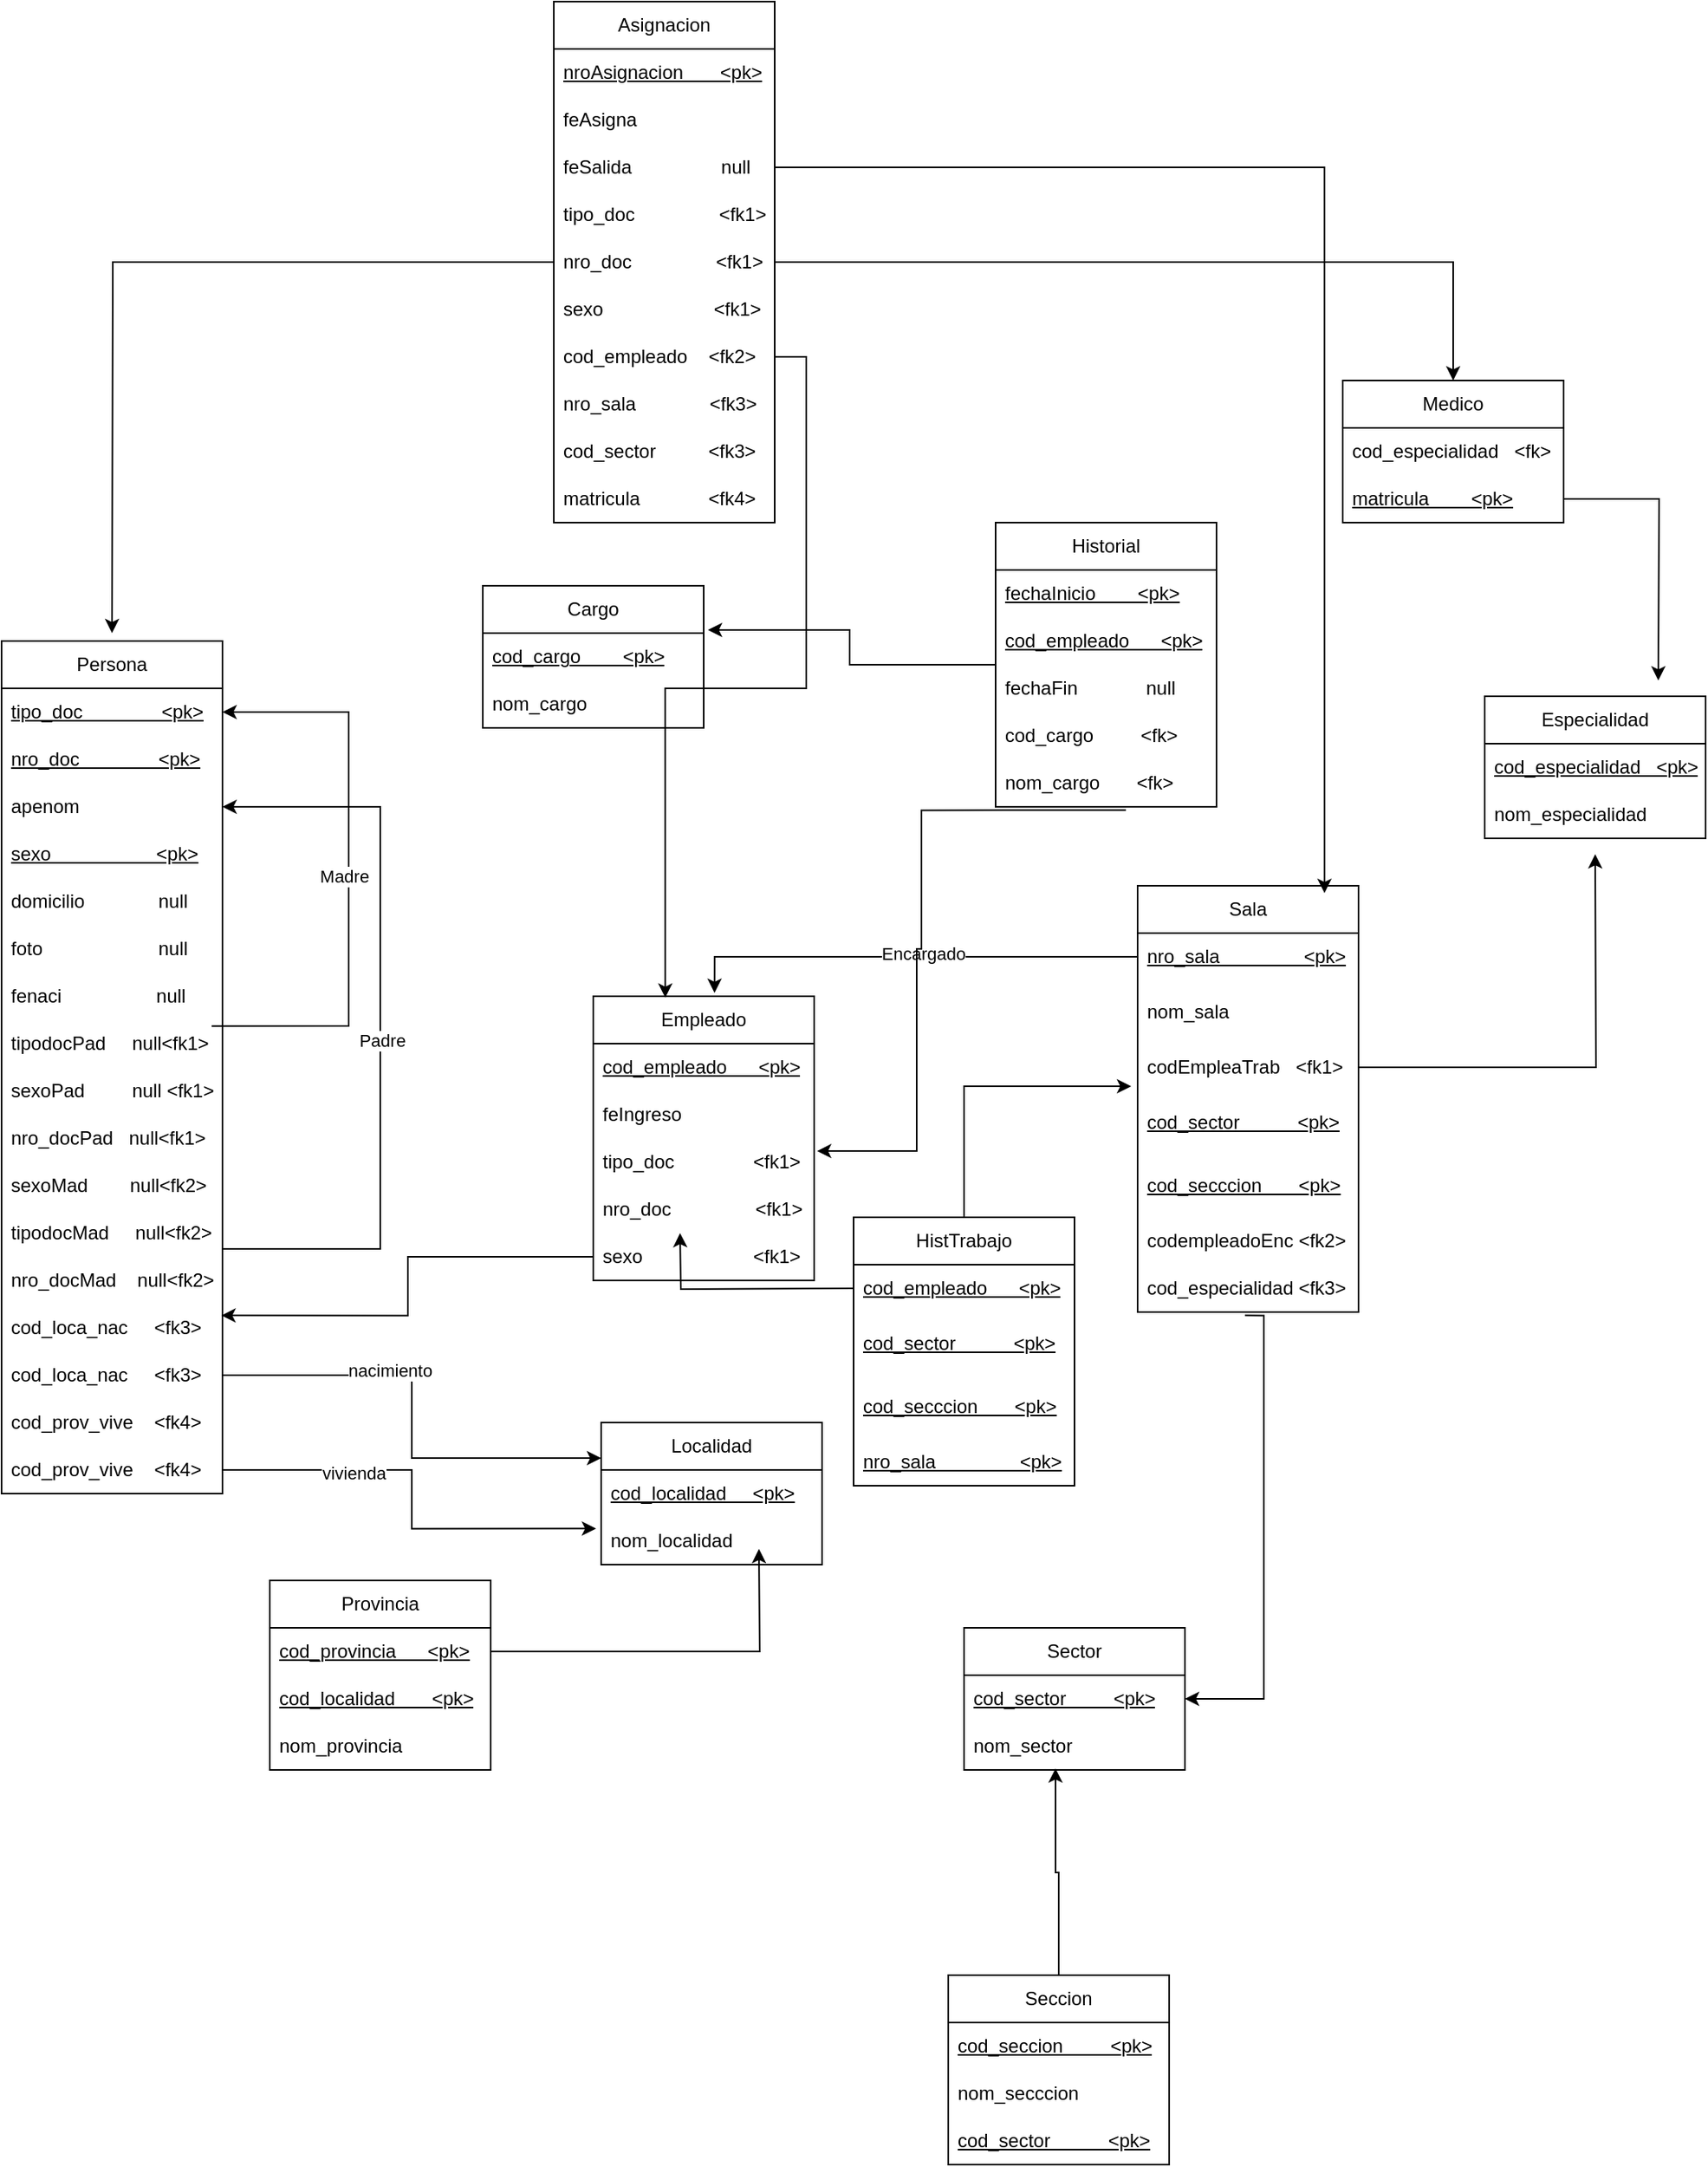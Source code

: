 <mxfile version="24.7.10">
  <diagram name="Page-1" id="NeXzABgdzLWMcUxf6TJ4">
    <mxGraphModel dx="495" dy="1649" grid="1" gridSize="10" guides="1" tooltips="1" connect="1" arrows="1" fold="1" page="1" pageScale="1" pageWidth="850" pageHeight="1100" math="0" shadow="0">
      <root>
        <mxCell id="0" />
        <mxCell id="1" parent="0" />
        <mxCell id="iPiUJ7y-ZK_TmdtgWhww-2" value="Persona" style="swimlane;fontStyle=0;childLayout=stackLayout;horizontal=1;startSize=30;horizontalStack=0;resizeParent=1;resizeParentMax=0;resizeLast=0;collapsible=1;marginBottom=0;whiteSpace=wrap;html=1;" vertex="1" parent="1">
          <mxGeometry x="50" y="85" width="140" height="540" as="geometry" />
        </mxCell>
        <mxCell id="iPiUJ7y-ZK_TmdtgWhww-3" value="&lt;u&gt;tipo_doc&amp;nbsp;&amp;nbsp;&amp;nbsp;&amp;nbsp;&amp;nbsp;&amp;nbsp; &amp;nbsp; &amp;nbsp; &amp;nbsp; &amp;nbsp; &amp;lt;pk&amp;gt;&lt;/u&gt;" style="text;strokeColor=none;fillColor=none;align=left;verticalAlign=middle;spacingLeft=4;spacingRight=4;overflow=hidden;points=[[0,0.5],[1,0.5]];portConstraint=eastwest;rotatable=0;whiteSpace=wrap;html=1;" vertex="1" parent="iPiUJ7y-ZK_TmdtgWhww-2">
          <mxGeometry y="30" width="140" height="30" as="geometry" />
        </mxCell>
        <mxCell id="iPiUJ7y-ZK_TmdtgWhww-4" value="&lt;u&gt;nro_doc&amp;nbsp;&amp;nbsp;&amp;nbsp;&amp;nbsp;&amp;nbsp;&amp;nbsp; &amp;nbsp; &amp;nbsp;&amp;nbsp; &amp;nbsp;&amp;nbsp; &amp;lt;pk&amp;gt;&lt;/u&gt;" style="text;strokeColor=none;fillColor=none;align=left;verticalAlign=middle;spacingLeft=4;spacingRight=4;overflow=hidden;points=[[0,0.5],[1,0.5]];portConstraint=eastwest;rotatable=0;whiteSpace=wrap;html=1;" vertex="1" parent="iPiUJ7y-ZK_TmdtgWhww-2">
          <mxGeometry y="60" width="140" height="30" as="geometry" />
        </mxCell>
        <mxCell id="iPiUJ7y-ZK_TmdtgWhww-11" value="apenom" style="text;strokeColor=none;fillColor=none;align=left;verticalAlign=middle;spacingLeft=4;spacingRight=4;overflow=hidden;points=[[0,0.5],[1,0.5]];portConstraint=eastwest;rotatable=0;whiteSpace=wrap;html=1;" vertex="1" parent="iPiUJ7y-ZK_TmdtgWhww-2">
          <mxGeometry y="90" width="140" height="30" as="geometry" />
        </mxCell>
        <mxCell id="iPiUJ7y-ZK_TmdtgWhww-5" value="&lt;u&gt;sexo&amp;nbsp;&amp;nbsp;&amp;nbsp;&amp;nbsp;&amp;nbsp;&amp;nbsp;&amp;nbsp;&amp;nbsp;&amp;nbsp;&amp;nbsp;&amp;nbsp;&amp;nbsp;&amp;nbsp; &amp;nbsp; &amp;nbsp; &amp;nbsp; &amp;lt;pk&amp;gt;&lt;/u&gt;" style="text;strokeColor=none;fillColor=none;align=left;verticalAlign=middle;spacingLeft=4;spacingRight=4;overflow=hidden;points=[[0,0.5],[1,0.5]];portConstraint=eastwest;rotatable=0;whiteSpace=wrap;html=1;" vertex="1" parent="iPiUJ7y-ZK_TmdtgWhww-2">
          <mxGeometry y="120" width="140" height="30" as="geometry" />
        </mxCell>
        <mxCell id="iPiUJ7y-ZK_TmdtgWhww-23" value="domicilio&amp;nbsp;&amp;nbsp;&amp;nbsp;&amp;nbsp;&amp;nbsp;&amp;nbsp;&amp;nbsp;&amp;nbsp;&amp;nbsp;&amp;nbsp;&amp;nbsp;&amp;nbsp;&amp;nbsp; null" style="text;strokeColor=none;fillColor=none;align=left;verticalAlign=middle;spacingLeft=4;spacingRight=4;overflow=hidden;points=[[0,0.5],[1,0.5]];portConstraint=eastwest;rotatable=0;whiteSpace=wrap;html=1;" vertex="1" parent="iPiUJ7y-ZK_TmdtgWhww-2">
          <mxGeometry y="150" width="140" height="30" as="geometry" />
        </mxCell>
        <mxCell id="iPiUJ7y-ZK_TmdtgWhww-25" value="foto&amp;nbsp;&amp;nbsp;&amp;nbsp;&amp;nbsp;&amp;nbsp;&amp;nbsp;&amp;nbsp;&amp;nbsp;&amp;nbsp;&amp;nbsp;&amp;nbsp;&amp;nbsp;&amp;nbsp;&amp;nbsp;&amp;nbsp;&amp;nbsp;&amp;nbsp;&amp;nbsp;&amp;nbsp;&amp;nbsp;&amp;nbsp; null" style="text;strokeColor=none;fillColor=none;align=left;verticalAlign=middle;spacingLeft=4;spacingRight=4;overflow=hidden;points=[[0,0.5],[1,0.5]];portConstraint=eastwest;rotatable=0;whiteSpace=wrap;html=1;" vertex="1" parent="iPiUJ7y-ZK_TmdtgWhww-2">
          <mxGeometry y="180" width="140" height="30" as="geometry" />
        </mxCell>
        <mxCell id="iPiUJ7y-ZK_TmdtgWhww-24" value="fenaci&amp;nbsp;&amp;nbsp;&amp;nbsp;&amp;nbsp;&amp;nbsp;&amp;nbsp;&amp;nbsp;&amp;nbsp;&amp;nbsp;&amp;nbsp;&amp;nbsp;&amp;nbsp;&amp;nbsp;&amp;nbsp;&amp;nbsp;&amp;nbsp;&amp;nbsp; null" style="text;strokeColor=none;fillColor=none;align=left;verticalAlign=middle;spacingLeft=4;spacingRight=4;overflow=hidden;points=[[0,0.5],[1,0.5]];portConstraint=eastwest;rotatable=0;whiteSpace=wrap;html=1;" vertex="1" parent="iPiUJ7y-ZK_TmdtgWhww-2">
          <mxGeometry y="210" width="140" height="30" as="geometry" />
        </mxCell>
        <mxCell id="iPiUJ7y-ZK_TmdtgWhww-26" value="tipodocPad &amp;nbsp;&amp;nbsp;&amp;nbsp; null&amp;lt;fk1&amp;gt;" style="text;strokeColor=none;fillColor=none;align=left;verticalAlign=middle;spacingLeft=4;spacingRight=4;overflow=hidden;points=[[0,0.5],[1,0.5]];portConstraint=eastwest;rotatable=0;whiteSpace=wrap;html=1;" vertex="1" parent="iPiUJ7y-ZK_TmdtgWhww-2">
          <mxGeometry y="240" width="140" height="30" as="geometry" />
        </mxCell>
        <mxCell id="iPiUJ7y-ZK_TmdtgWhww-28" value="sexoPad &amp;nbsp; &amp;nbsp; &amp;nbsp; &amp;nbsp;&amp;nbsp;null &amp;lt;fk1&amp;gt;" style="text;strokeColor=none;fillColor=none;align=left;verticalAlign=middle;spacingLeft=4;spacingRight=4;overflow=hidden;points=[[0,0.5],[1,0.5]];portConstraint=eastwest;rotatable=0;whiteSpace=wrap;html=1;" vertex="1" parent="iPiUJ7y-ZK_TmdtgWhww-2">
          <mxGeometry y="270" width="140" height="30" as="geometry" />
        </mxCell>
        <mxCell id="iPiUJ7y-ZK_TmdtgWhww-33" value="nro_docPad&amp;nbsp;&amp;nbsp; null&amp;lt;fk1&amp;gt;" style="text;strokeColor=none;fillColor=none;align=left;verticalAlign=middle;spacingLeft=4;spacingRight=4;overflow=hidden;points=[[0,0.5],[1,0.5]];portConstraint=eastwest;rotatable=0;whiteSpace=wrap;html=1;" vertex="1" parent="iPiUJ7y-ZK_TmdtgWhww-2">
          <mxGeometry y="300" width="140" height="30" as="geometry" />
        </mxCell>
        <mxCell id="iPiUJ7y-ZK_TmdtgWhww-32" value="sexoMad&amp;nbsp; &amp;nbsp; &amp;nbsp; &amp;nbsp; null&amp;lt;fk2&amp;gt;" style="text;strokeColor=none;fillColor=none;align=left;verticalAlign=middle;spacingLeft=4;spacingRight=4;overflow=hidden;points=[[0,0.5],[1,0.5]];portConstraint=eastwest;rotatable=0;whiteSpace=wrap;html=1;" vertex="1" parent="iPiUJ7y-ZK_TmdtgWhww-2">
          <mxGeometry y="330" width="140" height="30" as="geometry" />
        </mxCell>
        <mxCell id="iPiUJ7y-ZK_TmdtgWhww-38" style="edgeStyle=orthogonalEdgeStyle;rounded=0;orthogonalLoop=1;jettySize=auto;html=1;entryX=1;entryY=0.5;entryDx=0;entryDy=0;exitX=1;exitY=0.5;exitDx=0;exitDy=0;" edge="1" parent="iPiUJ7y-ZK_TmdtgWhww-2" source="iPiUJ7y-ZK_TmdtgWhww-31" target="iPiUJ7y-ZK_TmdtgWhww-11">
          <mxGeometry relative="1" as="geometry">
            <Array as="points">
              <mxPoint x="140" y="385" />
              <mxPoint x="240" y="385" />
              <mxPoint x="240" y="105" />
            </Array>
          </mxGeometry>
        </mxCell>
        <mxCell id="iPiUJ7y-ZK_TmdtgWhww-40" value="Padre" style="edgeLabel;html=1;align=center;verticalAlign=middle;resizable=0;points=[];" vertex="1" connectable="0" parent="iPiUJ7y-ZK_TmdtgWhww-38">
          <mxGeometry x="-0.012" y="-1" relative="1" as="geometry">
            <mxPoint as="offset" />
          </mxGeometry>
        </mxCell>
        <mxCell id="iPiUJ7y-ZK_TmdtgWhww-31" value="tipodocMad &amp;nbsp;&amp;nbsp;&amp;nbsp; null&amp;lt;fk2&amp;gt;" style="text;strokeColor=none;fillColor=none;align=left;verticalAlign=middle;spacingLeft=4;spacingRight=4;overflow=hidden;points=[[0,0.5],[1,0.5]];portConstraint=eastwest;rotatable=0;whiteSpace=wrap;html=1;" vertex="1" parent="iPiUJ7y-ZK_TmdtgWhww-2">
          <mxGeometry y="360" width="140" height="30" as="geometry" />
        </mxCell>
        <mxCell id="iPiUJ7y-ZK_TmdtgWhww-27" value="nro_docMad &amp;nbsp;&amp;nbsp; null&amp;lt;fk2&amp;gt;" style="text;strokeColor=none;fillColor=none;align=left;verticalAlign=middle;spacingLeft=4;spacingRight=4;overflow=hidden;points=[[0,0.5],[1,0.5]];portConstraint=eastwest;rotatable=0;whiteSpace=wrap;html=1;" vertex="1" parent="iPiUJ7y-ZK_TmdtgWhww-2">
          <mxGeometry y="390" width="140" height="30" as="geometry" />
        </mxCell>
        <mxCell id="iPiUJ7y-ZK_TmdtgWhww-39" style="edgeStyle=orthogonalEdgeStyle;rounded=0;orthogonalLoop=1;jettySize=auto;html=1;entryX=1;entryY=0.5;entryDx=0;entryDy=0;exitX=0.951;exitY=1.128;exitDx=0;exitDy=0;exitPerimeter=0;" edge="1" parent="iPiUJ7y-ZK_TmdtgWhww-2" source="iPiUJ7y-ZK_TmdtgWhww-24" target="iPiUJ7y-ZK_TmdtgWhww-3">
          <mxGeometry relative="1" as="geometry">
            <mxPoint x="150" y="385" as="sourcePoint" />
            <mxPoint x="150" y="115" as="targetPoint" />
            <Array as="points">
              <mxPoint x="220" y="244" />
              <mxPoint x="220" y="45" />
            </Array>
          </mxGeometry>
        </mxCell>
        <mxCell id="iPiUJ7y-ZK_TmdtgWhww-41" value="Madre" style="edgeLabel;html=1;align=center;verticalAlign=middle;resizable=0;points=[];" vertex="1" connectable="0" parent="iPiUJ7y-ZK_TmdtgWhww-39">
          <mxGeometry x="-0.005" y="3" relative="1" as="geometry">
            <mxPoint as="offset" />
          </mxGeometry>
        </mxCell>
        <mxCell id="iPiUJ7y-ZK_TmdtgWhww-48" value="cod_loca_nac&amp;nbsp;&amp;nbsp;&amp;nbsp;&amp;nbsp; &amp;lt;fk3&amp;gt;" style="text;strokeColor=none;fillColor=none;align=left;verticalAlign=middle;spacingLeft=4;spacingRight=4;overflow=hidden;points=[[0,0.5],[1,0.5]];portConstraint=eastwest;rotatable=0;whiteSpace=wrap;html=1;" vertex="1" parent="iPiUJ7y-ZK_TmdtgWhww-2">
          <mxGeometry y="420" width="140" height="30" as="geometry" />
        </mxCell>
        <mxCell id="iPiUJ7y-ZK_TmdtgWhww-49" value="cod_loca_nac&amp;nbsp;&amp;nbsp;&amp;nbsp;&amp;nbsp; &amp;lt;fk3&amp;gt;" style="text;strokeColor=none;fillColor=none;align=left;verticalAlign=middle;spacingLeft=4;spacingRight=4;overflow=hidden;points=[[0,0.5],[1,0.5]];portConstraint=eastwest;rotatable=0;whiteSpace=wrap;html=1;" vertex="1" parent="iPiUJ7y-ZK_TmdtgWhww-2">
          <mxGeometry y="450" width="140" height="30" as="geometry" />
        </mxCell>
        <mxCell id="iPiUJ7y-ZK_TmdtgWhww-50" value="cod_prov_vive &amp;nbsp;&amp;nbsp; &amp;lt;fk4&amp;gt;" style="text;strokeColor=none;fillColor=none;align=left;verticalAlign=middle;spacingLeft=4;spacingRight=4;overflow=hidden;points=[[0,0.5],[1,0.5]];portConstraint=eastwest;rotatable=0;whiteSpace=wrap;html=1;" vertex="1" parent="iPiUJ7y-ZK_TmdtgWhww-2">
          <mxGeometry y="480" width="140" height="30" as="geometry" />
        </mxCell>
        <mxCell id="iPiUJ7y-ZK_TmdtgWhww-45" value="cod_prov_vive &amp;nbsp;&amp;nbsp; &amp;lt;fk4&amp;gt;" style="text;strokeColor=none;fillColor=none;align=left;verticalAlign=middle;spacingLeft=4;spacingRight=4;overflow=hidden;points=[[0,0.5],[1,0.5]];portConstraint=eastwest;rotatable=0;whiteSpace=wrap;html=1;" vertex="1" parent="iPiUJ7y-ZK_TmdtgWhww-2">
          <mxGeometry y="510" width="140" height="30" as="geometry" />
        </mxCell>
        <mxCell id="iPiUJ7y-ZK_TmdtgWhww-6" value="&lt;div&gt;Cargo&lt;/div&gt;" style="swimlane;fontStyle=0;childLayout=stackLayout;horizontal=1;startSize=30;horizontalStack=0;resizeParent=1;resizeParentMax=0;resizeLast=0;collapsible=1;marginBottom=0;whiteSpace=wrap;html=1;" vertex="1" parent="1">
          <mxGeometry x="355" y="50" width="140" height="90" as="geometry" />
        </mxCell>
        <mxCell id="iPiUJ7y-ZK_TmdtgWhww-7" value="&lt;u&gt;cod_cargo&amp;nbsp;&amp;nbsp;&amp;nbsp;&amp;nbsp;&amp;nbsp;&amp;nbsp;&amp;nbsp; &amp;lt;pk&amp;gt;&lt;/u&gt;" style="text;strokeColor=none;fillColor=none;align=left;verticalAlign=middle;spacingLeft=4;spacingRight=4;overflow=hidden;points=[[0,0.5],[1,0.5]];portConstraint=eastwest;rotatable=0;whiteSpace=wrap;html=1;" vertex="1" parent="iPiUJ7y-ZK_TmdtgWhww-6">
          <mxGeometry y="30" width="140" height="30" as="geometry" />
        </mxCell>
        <mxCell id="iPiUJ7y-ZK_TmdtgWhww-8" value="&lt;div&gt;nom_cargo&lt;/div&gt;" style="text;strokeColor=none;fillColor=none;align=left;verticalAlign=middle;spacingLeft=4;spacingRight=4;overflow=hidden;points=[[0,0.5],[1,0.5]];portConstraint=eastwest;rotatable=0;whiteSpace=wrap;html=1;" vertex="1" parent="iPiUJ7y-ZK_TmdtgWhww-6">
          <mxGeometry y="60" width="140" height="30" as="geometry" />
        </mxCell>
        <mxCell id="iPiUJ7y-ZK_TmdtgWhww-10" value="Provincia" style="swimlane;fontStyle=0;childLayout=stackLayout;horizontal=1;startSize=30;horizontalStack=0;resizeParent=1;resizeParentMax=0;resizeLast=0;collapsible=1;marginBottom=0;whiteSpace=wrap;html=1;" vertex="1" parent="1">
          <mxGeometry x="220" y="680" width="140" height="120" as="geometry" />
        </mxCell>
        <mxCell id="iPiUJ7y-ZK_TmdtgWhww-42" style="edgeStyle=orthogonalEdgeStyle;rounded=0;orthogonalLoop=1;jettySize=auto;html=1;" edge="1" parent="iPiUJ7y-ZK_TmdtgWhww-10" source="iPiUJ7y-ZK_TmdtgWhww-12">
          <mxGeometry relative="1" as="geometry">
            <mxPoint x="310" y="-20" as="targetPoint" />
          </mxGeometry>
        </mxCell>
        <mxCell id="iPiUJ7y-ZK_TmdtgWhww-12" value="&lt;u&gt;cod_provincia&amp;nbsp;&amp;nbsp;&amp;nbsp;&amp;nbsp;&amp;nbsp; &amp;lt;pk&amp;gt;&lt;/u&gt;" style="text;strokeColor=none;fillColor=none;align=left;verticalAlign=middle;spacingLeft=4;spacingRight=4;overflow=hidden;points=[[0,0.5],[1,0.5]];portConstraint=eastwest;rotatable=0;whiteSpace=wrap;html=1;" vertex="1" parent="iPiUJ7y-ZK_TmdtgWhww-10">
          <mxGeometry y="30" width="140" height="30" as="geometry" />
        </mxCell>
        <mxCell id="iPiUJ7y-ZK_TmdtgWhww-13" value="&lt;u&gt;cod_localidad&amp;nbsp;&amp;nbsp;&amp;nbsp;&amp;nbsp;&amp;nbsp;&amp;nbsp; &amp;lt;pk&amp;gt;&lt;/u&gt;" style="text;strokeColor=none;fillColor=none;align=left;verticalAlign=middle;spacingLeft=4;spacingRight=4;overflow=hidden;points=[[0,0.5],[1,0.5]];portConstraint=eastwest;rotatable=0;whiteSpace=wrap;html=1;" vertex="1" parent="iPiUJ7y-ZK_TmdtgWhww-10">
          <mxGeometry y="60" width="140" height="30" as="geometry" />
        </mxCell>
        <mxCell id="iPiUJ7y-ZK_TmdtgWhww-44" value="nom_provincia" style="text;strokeColor=none;fillColor=none;align=left;verticalAlign=middle;spacingLeft=4;spacingRight=4;overflow=hidden;points=[[0,0.5],[1,0.5]];portConstraint=eastwest;rotatable=0;whiteSpace=wrap;html=1;" vertex="1" parent="iPiUJ7y-ZK_TmdtgWhww-10">
          <mxGeometry y="90" width="140" height="30" as="geometry" />
        </mxCell>
        <mxCell id="iPiUJ7y-ZK_TmdtgWhww-14" value="&lt;div&gt;Localidad&lt;/div&gt;" style="swimlane;fontStyle=0;childLayout=stackLayout;horizontal=1;startSize=30;horizontalStack=0;resizeParent=1;resizeParentMax=0;resizeLast=0;collapsible=1;marginBottom=0;whiteSpace=wrap;html=1;" vertex="1" parent="1">
          <mxGeometry x="430" y="580" width="140" height="90" as="geometry" />
        </mxCell>
        <mxCell id="iPiUJ7y-ZK_TmdtgWhww-15" value="&lt;u&gt;cod_localidad&amp;nbsp;&amp;nbsp;&amp;nbsp;&amp;nbsp; &amp;lt;pk&amp;gt;&lt;/u&gt;" style="text;strokeColor=none;fillColor=none;align=left;verticalAlign=middle;spacingLeft=4;spacingRight=4;overflow=hidden;points=[[0,0.5],[1,0.5]];portConstraint=eastwest;rotatable=0;whiteSpace=wrap;html=1;" vertex="1" parent="iPiUJ7y-ZK_TmdtgWhww-14">
          <mxGeometry y="30" width="140" height="30" as="geometry" />
        </mxCell>
        <mxCell id="iPiUJ7y-ZK_TmdtgWhww-16" value="nom_localidad" style="text;strokeColor=none;fillColor=none;align=left;verticalAlign=middle;spacingLeft=4;spacingRight=4;overflow=hidden;points=[[0,0.5],[1,0.5]];portConstraint=eastwest;rotatable=0;whiteSpace=wrap;html=1;" vertex="1" parent="iPiUJ7y-ZK_TmdtgWhww-14">
          <mxGeometry y="60" width="140" height="30" as="geometry" />
        </mxCell>
        <mxCell id="iPiUJ7y-ZK_TmdtgWhww-18" value="Sala" style="swimlane;fontStyle=0;childLayout=stackLayout;horizontal=1;startSize=30;horizontalStack=0;resizeParent=1;resizeParentMax=0;resizeLast=0;collapsible=1;marginBottom=0;whiteSpace=wrap;html=1;" vertex="1" parent="1">
          <mxGeometry x="770" y="240" width="140" height="270" as="geometry" />
        </mxCell>
        <mxCell id="iPiUJ7y-ZK_TmdtgWhww-19" value="&lt;u&gt;nro_sala&amp;nbsp;&amp;nbsp;&amp;nbsp;&amp;nbsp;&amp;nbsp;&amp;nbsp;&amp;nbsp;&amp;nbsp;&amp;nbsp;&amp;nbsp;&amp;nbsp;&amp;nbsp;&amp;nbsp;&amp;nbsp;&amp;nbsp; &amp;lt;pk&amp;gt;&lt;/u&gt;" style="text;strokeColor=none;fillColor=none;align=left;verticalAlign=middle;spacingLeft=4;spacingRight=4;overflow=hidden;points=[[0,0.5],[1,0.5]];portConstraint=eastwest;rotatable=0;whiteSpace=wrap;html=1;" vertex="1" parent="iPiUJ7y-ZK_TmdtgWhww-18">
          <mxGeometry y="30" width="140" height="30" as="geometry" />
        </mxCell>
        <mxCell id="iPiUJ7y-ZK_TmdtgWhww-73" value="nom_sala" style="text;strokeColor=none;fillColor=none;align=left;verticalAlign=middle;spacingLeft=4;spacingRight=4;overflow=hidden;points=[[0,0.5],[1,0.5]];portConstraint=eastwest;rotatable=0;whiteSpace=wrap;html=1;" vertex="1" parent="iPiUJ7y-ZK_TmdtgWhww-18">
          <mxGeometry y="60" width="140" height="40" as="geometry" />
        </mxCell>
        <mxCell id="iPiUJ7y-ZK_TmdtgWhww-117" style="edgeStyle=orthogonalEdgeStyle;rounded=0;orthogonalLoop=1;jettySize=auto;html=1;" edge="1" parent="iPiUJ7y-ZK_TmdtgWhww-18" source="iPiUJ7y-ZK_TmdtgWhww-20">
          <mxGeometry relative="1" as="geometry">
            <mxPoint x="290" y="-20" as="targetPoint" />
          </mxGeometry>
        </mxCell>
        <mxCell id="iPiUJ7y-ZK_TmdtgWhww-20" value="codEmpleaTrab &amp;nbsp; &amp;lt;fk1&amp;gt;" style="text;strokeColor=none;fillColor=none;align=left;verticalAlign=middle;spacingLeft=4;spacingRight=4;overflow=hidden;points=[[0,0.5],[1,0.5]];portConstraint=eastwest;rotatable=0;whiteSpace=wrap;html=1;" vertex="1" parent="iPiUJ7y-ZK_TmdtgWhww-18">
          <mxGeometry y="100" width="140" height="30" as="geometry" />
        </mxCell>
        <mxCell id="iPiUJ7y-ZK_TmdtgWhww-82" value="&lt;u&gt;cod_sector&amp;nbsp;&amp;nbsp;&amp;nbsp;&amp;nbsp;&amp;nbsp;&amp;nbsp;&amp;nbsp;&amp;nbsp; &amp;nbsp; &amp;lt;pk&amp;gt;&lt;/u&gt;" style="text;strokeColor=none;fillColor=none;align=left;verticalAlign=middle;spacingLeft=4;spacingRight=4;overflow=hidden;points=[[0,0.5],[1,0.5]];portConstraint=eastwest;rotatable=0;whiteSpace=wrap;html=1;" vertex="1" parent="iPiUJ7y-ZK_TmdtgWhww-18">
          <mxGeometry y="130" width="140" height="40" as="geometry" />
        </mxCell>
        <mxCell id="iPiUJ7y-ZK_TmdtgWhww-83" value="&lt;u&gt;cod_secccion &amp;nbsp;&amp;nbsp;&amp;nbsp;&amp;nbsp;&amp;nbsp; &amp;lt;pk&amp;gt;&lt;/u&gt;" style="text;strokeColor=none;fillColor=none;align=left;verticalAlign=middle;spacingLeft=4;spacingRight=4;overflow=hidden;points=[[0,0.5],[1,0.5]];portConstraint=eastwest;rotatable=0;whiteSpace=wrap;html=1;" vertex="1" parent="iPiUJ7y-ZK_TmdtgWhww-18">
          <mxGeometry y="170" width="140" height="40" as="geometry" />
        </mxCell>
        <mxCell id="iPiUJ7y-ZK_TmdtgWhww-118" value="codempleadoEnc &amp;lt;fk2&amp;gt;" style="text;strokeColor=none;fillColor=none;align=left;verticalAlign=middle;spacingLeft=4;spacingRight=4;overflow=hidden;points=[[0,0.5],[1,0.5]];portConstraint=eastwest;rotatable=0;whiteSpace=wrap;html=1;" vertex="1" parent="iPiUJ7y-ZK_TmdtgWhww-18">
          <mxGeometry y="210" width="140" height="30" as="geometry" />
        </mxCell>
        <mxCell id="iPiUJ7y-ZK_TmdtgWhww-72" value="cod_especialidad &amp;lt;fk3&amp;gt;" style="text;strokeColor=none;fillColor=none;align=left;verticalAlign=middle;spacingLeft=4;spacingRight=4;overflow=hidden;points=[[0,0.5],[1,0.5]];portConstraint=eastwest;rotatable=0;whiteSpace=wrap;html=1;" vertex="1" parent="iPiUJ7y-ZK_TmdtgWhww-18">
          <mxGeometry y="240" width="140" height="30" as="geometry" />
        </mxCell>
        <mxCell id="iPiUJ7y-ZK_TmdtgWhww-35" value="Empleado" style="swimlane;fontStyle=0;childLayout=stackLayout;horizontal=1;startSize=30;horizontalStack=0;resizeParent=1;resizeParentMax=0;resizeLast=0;collapsible=1;marginBottom=0;whiteSpace=wrap;html=1;" vertex="1" parent="1">
          <mxGeometry x="425" y="310" width="140" height="180" as="geometry" />
        </mxCell>
        <mxCell id="iPiUJ7y-ZK_TmdtgWhww-36" value="&lt;u&gt;cod_empleado &amp;nbsp;&amp;nbsp;&amp;nbsp;&amp;nbsp; &amp;lt;pk&amp;gt;&lt;/u&gt;" style="text;strokeColor=none;fillColor=none;align=left;verticalAlign=middle;spacingLeft=4;spacingRight=4;overflow=hidden;points=[[0,0.5],[1,0.5]];portConstraint=eastwest;rotatable=0;whiteSpace=wrap;html=1;" vertex="1" parent="iPiUJ7y-ZK_TmdtgWhww-35">
          <mxGeometry y="30" width="140" height="30" as="geometry" />
        </mxCell>
        <mxCell id="iPiUJ7y-ZK_TmdtgWhww-57" value="feIngreso" style="text;strokeColor=none;fillColor=none;align=left;verticalAlign=middle;spacingLeft=4;spacingRight=4;overflow=hidden;points=[[0,0.5],[1,0.5]];portConstraint=eastwest;rotatable=0;whiteSpace=wrap;html=1;" vertex="1" parent="iPiUJ7y-ZK_TmdtgWhww-35">
          <mxGeometry y="60" width="140" height="30" as="geometry" />
        </mxCell>
        <mxCell id="iPiUJ7y-ZK_TmdtgWhww-55" value="tipo_doc&amp;nbsp;&amp;nbsp;&amp;nbsp;&amp;nbsp;&amp;nbsp;&amp;nbsp;&amp;nbsp;&amp;nbsp;&amp;nbsp;&amp;nbsp;&amp;nbsp;&amp;nbsp;&amp;nbsp;&amp;nbsp; &amp;lt;fk1&amp;gt;" style="text;strokeColor=none;fillColor=none;align=left;verticalAlign=middle;spacingLeft=4;spacingRight=4;overflow=hidden;points=[[0,0.5],[1,0.5]];portConstraint=eastwest;rotatable=0;whiteSpace=wrap;html=1;" vertex="1" parent="iPiUJ7y-ZK_TmdtgWhww-35">
          <mxGeometry y="90" width="140" height="30" as="geometry" />
        </mxCell>
        <mxCell id="iPiUJ7y-ZK_TmdtgWhww-37" value="nro_doc&amp;nbsp; &amp;nbsp;&amp;nbsp;&amp;nbsp;&amp;nbsp;&amp;nbsp;&amp;nbsp;&amp;nbsp;&amp;nbsp;&amp;nbsp;&amp;nbsp;&amp;nbsp;&amp;nbsp;&amp;nbsp; &amp;lt;fk1&amp;gt;" style="text;strokeColor=none;fillColor=none;align=left;verticalAlign=middle;spacingLeft=4;spacingRight=4;overflow=hidden;points=[[0,0.5],[1,0.5]];portConstraint=eastwest;rotatable=0;whiteSpace=wrap;html=1;" vertex="1" parent="iPiUJ7y-ZK_TmdtgWhww-35">
          <mxGeometry y="120" width="140" height="30" as="geometry" />
        </mxCell>
        <mxCell id="iPiUJ7y-ZK_TmdtgWhww-56" value="sexo&amp;nbsp;&amp;nbsp;&amp;nbsp;&amp;nbsp;&amp;nbsp;&amp;nbsp;&amp;nbsp;&amp;nbsp;&amp;nbsp;&amp;nbsp;&amp;nbsp;&amp;nbsp;&amp;nbsp;&amp;nbsp;&amp;nbsp;&amp;nbsp;&amp;nbsp;&amp;nbsp;&amp;nbsp;&amp;nbsp; &amp;lt;fk1&amp;gt;" style="text;strokeColor=none;fillColor=none;align=left;verticalAlign=middle;spacingLeft=4;spacingRight=4;overflow=hidden;points=[[0,0.5],[1,0.5]];portConstraint=eastwest;rotatable=0;whiteSpace=wrap;html=1;" vertex="1" parent="iPiUJ7y-ZK_TmdtgWhww-35">
          <mxGeometry y="150" width="140" height="30" as="geometry" />
        </mxCell>
        <mxCell id="iPiUJ7y-ZK_TmdtgWhww-51" style="edgeStyle=orthogonalEdgeStyle;rounded=0;orthogonalLoop=1;jettySize=auto;html=1;entryX=0;entryY=0.25;entryDx=0;entryDy=0;" edge="1" parent="1" source="iPiUJ7y-ZK_TmdtgWhww-49" target="iPiUJ7y-ZK_TmdtgWhww-14">
          <mxGeometry relative="1" as="geometry" />
        </mxCell>
        <mxCell id="iPiUJ7y-ZK_TmdtgWhww-53" value="nacimiento" style="edgeLabel;html=1;align=center;verticalAlign=middle;resizable=0;points=[];" vertex="1" connectable="0" parent="iPiUJ7y-ZK_TmdtgWhww-51">
          <mxGeometry x="-0.279" y="3" relative="1" as="geometry">
            <mxPoint as="offset" />
          </mxGeometry>
        </mxCell>
        <mxCell id="iPiUJ7y-ZK_TmdtgWhww-52" style="edgeStyle=orthogonalEdgeStyle;rounded=0;orthogonalLoop=1;jettySize=auto;html=1;entryX=-0.023;entryY=0.239;entryDx=0;entryDy=0;entryPerimeter=0;" edge="1" parent="1" source="iPiUJ7y-ZK_TmdtgWhww-45" target="iPiUJ7y-ZK_TmdtgWhww-16">
          <mxGeometry relative="1" as="geometry" />
        </mxCell>
        <mxCell id="iPiUJ7y-ZK_TmdtgWhww-54" value="vivienda" style="edgeLabel;html=1;align=center;verticalAlign=middle;resizable=0;points=[];" vertex="1" connectable="0" parent="iPiUJ7y-ZK_TmdtgWhww-52">
          <mxGeometry x="-0.398" y="-2" relative="1" as="geometry">
            <mxPoint as="offset" />
          </mxGeometry>
        </mxCell>
        <mxCell id="iPiUJ7y-ZK_TmdtgWhww-58" style="edgeStyle=orthogonalEdgeStyle;rounded=0;orthogonalLoop=1;jettySize=auto;html=1;entryX=0.995;entryY=0.239;entryDx=0;entryDy=0;entryPerimeter=0;" edge="1" parent="1" source="iPiUJ7y-ZK_TmdtgWhww-56" target="iPiUJ7y-ZK_TmdtgWhww-48">
          <mxGeometry relative="1" as="geometry" />
        </mxCell>
        <mxCell id="iPiUJ7y-ZK_TmdtgWhww-59" value="Historial" style="swimlane;fontStyle=0;childLayout=stackLayout;horizontal=1;startSize=30;horizontalStack=0;resizeParent=1;resizeParentMax=0;resizeLast=0;collapsible=1;marginBottom=0;whiteSpace=wrap;html=1;" vertex="1" parent="1">
          <mxGeometry x="680" y="10" width="140" height="180" as="geometry" />
        </mxCell>
        <mxCell id="iPiUJ7y-ZK_TmdtgWhww-60" value="&lt;u&gt;fechaInicio &amp;nbsp;&amp;nbsp;&amp;nbsp;&amp;nbsp;&amp;nbsp;&amp;nbsp; &amp;lt;pk&amp;gt;&lt;/u&gt;" style="text;strokeColor=none;fillColor=none;align=left;verticalAlign=middle;spacingLeft=4;spacingRight=4;overflow=hidden;points=[[0,0.5],[1,0.5]];portConstraint=eastwest;rotatable=0;whiteSpace=wrap;html=1;" vertex="1" parent="iPiUJ7y-ZK_TmdtgWhww-59">
          <mxGeometry y="30" width="140" height="30" as="geometry" />
        </mxCell>
        <mxCell id="iPiUJ7y-ZK_TmdtgWhww-85" value="&lt;u&gt;cod_empleado &amp;nbsp;&amp;nbsp;&amp;nbsp;&amp;nbsp; &amp;lt;pk&amp;gt;&lt;/u&gt;" style="text;strokeColor=none;fillColor=none;align=left;verticalAlign=middle;spacingLeft=4;spacingRight=4;overflow=hidden;points=[[0,0.5],[1,0.5]];portConstraint=eastwest;rotatable=0;whiteSpace=wrap;html=1;" vertex="1" parent="iPiUJ7y-ZK_TmdtgWhww-59">
          <mxGeometry y="60" width="140" height="30" as="geometry" />
        </mxCell>
        <mxCell id="iPiUJ7y-ZK_TmdtgWhww-66" value="fechaFin&amp;nbsp;&amp;nbsp;&amp;nbsp;&amp;nbsp;&amp;nbsp;&amp;nbsp;&amp;nbsp;&amp;nbsp;&amp;nbsp;&amp;nbsp;&amp;nbsp;&amp;nbsp; null" style="text;strokeColor=none;fillColor=none;align=left;verticalAlign=middle;spacingLeft=4;spacingRight=4;overflow=hidden;points=[[0,0.5],[1,0.5]];portConstraint=eastwest;rotatable=0;whiteSpace=wrap;html=1;" vertex="1" parent="iPiUJ7y-ZK_TmdtgWhww-59">
          <mxGeometry y="90" width="140" height="30" as="geometry" />
        </mxCell>
        <mxCell id="iPiUJ7y-ZK_TmdtgWhww-61" value="cod_cargo&amp;nbsp;&amp;nbsp;&amp;nbsp;&amp;nbsp;&amp;nbsp;&amp;nbsp;&amp;nbsp;&amp;nbsp; &amp;lt;fk&amp;gt;" style="text;strokeColor=none;fillColor=none;align=left;verticalAlign=middle;spacingLeft=4;spacingRight=4;overflow=hidden;points=[[0,0.5],[1,0.5]];portConstraint=eastwest;rotatable=0;whiteSpace=wrap;html=1;" vertex="1" parent="iPiUJ7y-ZK_TmdtgWhww-59">
          <mxGeometry y="120" width="140" height="30" as="geometry" />
        </mxCell>
        <mxCell id="iPiUJ7y-ZK_TmdtgWhww-67" value="nom_cargo&amp;nbsp;&amp;nbsp;&amp;nbsp;&amp;nbsp;&amp;nbsp;&amp;nbsp; &amp;lt;fk&amp;gt;" style="text;strokeColor=none;fillColor=none;align=left;verticalAlign=middle;spacingLeft=4;spacingRight=4;overflow=hidden;points=[[0,0.5],[1,0.5]];portConstraint=eastwest;rotatable=0;whiteSpace=wrap;html=1;" vertex="1" parent="iPiUJ7y-ZK_TmdtgWhww-59">
          <mxGeometry y="150" width="140" height="30" as="geometry" />
        </mxCell>
        <mxCell id="iPiUJ7y-ZK_TmdtgWhww-65" style="edgeStyle=orthogonalEdgeStyle;rounded=0;orthogonalLoop=1;jettySize=auto;html=1;entryX=1.019;entryY=-0.067;entryDx=0;entryDy=0;entryPerimeter=0;" edge="1" parent="1" source="iPiUJ7y-ZK_TmdtgWhww-59" target="iPiUJ7y-ZK_TmdtgWhww-7">
          <mxGeometry relative="1" as="geometry" />
        </mxCell>
        <mxCell id="iPiUJ7y-ZK_TmdtgWhww-68" style="edgeStyle=orthogonalEdgeStyle;rounded=0;orthogonalLoop=1;jettySize=auto;html=1;entryX=0.549;entryY=-0.012;entryDx=0;entryDy=0;entryPerimeter=0;" edge="1" parent="1" source="iPiUJ7y-ZK_TmdtgWhww-19" target="iPiUJ7y-ZK_TmdtgWhww-35">
          <mxGeometry relative="1" as="geometry" />
        </mxCell>
        <mxCell id="iPiUJ7y-ZK_TmdtgWhww-69" value="Encargado" style="edgeLabel;html=1;align=center;verticalAlign=middle;resizable=0;points=[];" vertex="1" connectable="0" parent="iPiUJ7y-ZK_TmdtgWhww-68">
          <mxGeometry x="-0.063" y="-2" relative="1" as="geometry">
            <mxPoint as="offset" />
          </mxGeometry>
        </mxCell>
        <mxCell id="iPiUJ7y-ZK_TmdtgWhww-74" value="Sector" style="swimlane;fontStyle=0;childLayout=stackLayout;horizontal=1;startSize=30;horizontalStack=0;resizeParent=1;resizeParentMax=0;resizeLast=0;collapsible=1;marginBottom=0;whiteSpace=wrap;html=1;" vertex="1" parent="1">
          <mxGeometry x="660" y="710" width="140" height="90" as="geometry" />
        </mxCell>
        <mxCell id="iPiUJ7y-ZK_TmdtgWhww-75" value="&lt;u&gt;cod_sector &amp;nbsp; &amp;nbsp;&amp;nbsp; &amp;nbsp;&amp;nbsp; &amp;lt;pk&amp;gt;&lt;/u&gt;" style="text;strokeColor=none;fillColor=none;align=left;verticalAlign=middle;spacingLeft=4;spacingRight=4;overflow=hidden;points=[[0,0.5],[1,0.5]];portConstraint=eastwest;rotatable=0;whiteSpace=wrap;html=1;" vertex="1" parent="iPiUJ7y-ZK_TmdtgWhww-74">
          <mxGeometry y="30" width="140" height="30" as="geometry" />
        </mxCell>
        <mxCell id="iPiUJ7y-ZK_TmdtgWhww-76" value="nom_sector" style="text;strokeColor=none;fillColor=none;align=left;verticalAlign=middle;spacingLeft=4;spacingRight=4;overflow=hidden;points=[[0,0.5],[1,0.5]];portConstraint=eastwest;rotatable=0;whiteSpace=wrap;html=1;" vertex="1" parent="iPiUJ7y-ZK_TmdtgWhww-74">
          <mxGeometry y="60" width="140" height="30" as="geometry" />
        </mxCell>
        <mxCell id="iPiUJ7y-ZK_TmdtgWhww-81" style="edgeStyle=orthogonalEdgeStyle;rounded=0;orthogonalLoop=1;jettySize=auto;html=1;entryX=0.414;entryY=0.969;entryDx=0;entryDy=0;entryPerimeter=0;" edge="1" parent="1" source="iPiUJ7y-ZK_TmdtgWhww-77" target="iPiUJ7y-ZK_TmdtgWhww-76">
          <mxGeometry relative="1" as="geometry">
            <mxPoint x="730" y="700" as="targetPoint" />
          </mxGeometry>
        </mxCell>
        <mxCell id="iPiUJ7y-ZK_TmdtgWhww-77" value="Seccion" style="swimlane;fontStyle=0;childLayout=stackLayout;horizontal=1;startSize=30;horizontalStack=0;resizeParent=1;resizeParentMax=0;resizeLast=0;collapsible=1;marginBottom=0;whiteSpace=wrap;html=1;" vertex="1" parent="1">
          <mxGeometry x="650" y="930" width="140" height="120" as="geometry" />
        </mxCell>
        <mxCell id="iPiUJ7y-ZK_TmdtgWhww-78" value="&lt;u&gt;cod_seccion &amp;nbsp; &amp;nbsp;&amp;nbsp; &amp;nbsp;&amp;nbsp; &amp;lt;pk&amp;gt;&lt;/u&gt;" style="text;strokeColor=none;fillColor=none;align=left;verticalAlign=middle;spacingLeft=4;spacingRight=4;overflow=hidden;points=[[0,0.5],[1,0.5]];portConstraint=eastwest;rotatable=0;whiteSpace=wrap;html=1;" vertex="1" parent="iPiUJ7y-ZK_TmdtgWhww-77">
          <mxGeometry y="30" width="140" height="30" as="geometry" />
        </mxCell>
        <mxCell id="iPiUJ7y-ZK_TmdtgWhww-80" value="nom_secccion" style="text;strokeColor=none;fillColor=none;align=left;verticalAlign=middle;spacingLeft=4;spacingRight=4;overflow=hidden;points=[[0,0.5],[1,0.5]];portConstraint=eastwest;rotatable=0;whiteSpace=wrap;html=1;" vertex="1" parent="iPiUJ7y-ZK_TmdtgWhww-77">
          <mxGeometry y="60" width="140" height="30" as="geometry" />
        </mxCell>
        <mxCell id="iPiUJ7y-ZK_TmdtgWhww-79" value="&lt;u&gt;cod_sector&amp;nbsp;&amp;nbsp;&amp;nbsp;&amp;nbsp;&amp;nbsp;&amp;nbsp;&amp;nbsp;&amp;nbsp;&amp;nbsp;&amp;nbsp; &amp;lt;pk&amp;gt;&lt;/u&gt;" style="text;strokeColor=none;fillColor=none;align=left;verticalAlign=middle;spacingLeft=4;spacingRight=4;overflow=hidden;points=[[0,0.5],[1,0.5]];portConstraint=eastwest;rotatable=0;whiteSpace=wrap;html=1;" vertex="1" parent="iPiUJ7y-ZK_TmdtgWhww-77">
          <mxGeometry y="90" width="140" height="30" as="geometry" />
        </mxCell>
        <mxCell id="iPiUJ7y-ZK_TmdtgWhww-84" style="edgeStyle=orthogonalEdgeStyle;rounded=0;orthogonalLoop=1;jettySize=auto;html=1;entryX=1.013;entryY=0.267;entryDx=0;entryDy=0;entryPerimeter=0;exitX=0.59;exitY=1.072;exitDx=0;exitDy=0;exitPerimeter=0;" edge="1" parent="1" source="iPiUJ7y-ZK_TmdtgWhww-67" target="iPiUJ7y-ZK_TmdtgWhww-55">
          <mxGeometry relative="1" as="geometry">
            <Array as="points">
              <mxPoint x="633" y="280" />
              <mxPoint x="630" y="280" />
              <mxPoint x="630" y="408" />
            </Array>
          </mxGeometry>
        </mxCell>
        <mxCell id="iPiUJ7y-ZK_TmdtgWhww-87" style="edgeStyle=orthogonalEdgeStyle;rounded=0;orthogonalLoop=1;jettySize=auto;html=1;exitX=0.486;exitY=1.072;exitDx=0;exitDy=0;exitPerimeter=0;" edge="1" parent="1" source="iPiUJ7y-ZK_TmdtgWhww-72" target="iPiUJ7y-ZK_TmdtgWhww-74">
          <mxGeometry relative="1" as="geometry">
            <Array as="points">
              <mxPoint x="850" y="512" />
              <mxPoint x="850" y="755" />
            </Array>
          </mxGeometry>
        </mxCell>
        <mxCell id="iPiUJ7y-ZK_TmdtgWhww-89" value="Medico" style="swimlane;fontStyle=0;childLayout=stackLayout;horizontal=1;startSize=30;horizontalStack=0;resizeParent=1;resizeParentMax=0;resizeLast=0;collapsible=1;marginBottom=0;whiteSpace=wrap;html=1;" vertex="1" parent="1">
          <mxGeometry x="900" y="-80" width="140" height="90" as="geometry" />
        </mxCell>
        <mxCell id="iPiUJ7y-ZK_TmdtgWhww-119" style="edgeStyle=orthogonalEdgeStyle;rounded=0;orthogonalLoop=1;jettySize=auto;html=1;" edge="1" parent="iPiUJ7y-ZK_TmdtgWhww-89" source="iPiUJ7y-ZK_TmdtgWhww-90">
          <mxGeometry relative="1" as="geometry">
            <mxPoint x="200" y="190" as="targetPoint" />
          </mxGeometry>
        </mxCell>
        <mxCell id="iPiUJ7y-ZK_TmdtgWhww-120" value="cod_especialidad&amp;nbsp;&amp;nbsp; &amp;lt;fk&amp;gt;" style="text;strokeColor=none;fillColor=none;align=left;verticalAlign=middle;spacingLeft=4;spacingRight=4;overflow=hidden;points=[[0,0.5],[1,0.5]];portConstraint=eastwest;rotatable=0;whiteSpace=wrap;html=1;" vertex="1" parent="iPiUJ7y-ZK_TmdtgWhww-89">
          <mxGeometry y="30" width="140" height="30" as="geometry" />
        </mxCell>
        <mxCell id="iPiUJ7y-ZK_TmdtgWhww-90" value="&lt;u&gt;matricula &amp;nbsp;&amp;nbsp;&amp;nbsp;&amp;nbsp;&amp;nbsp;&amp;nbsp; &amp;lt;pk&amp;gt;&lt;/u&gt;" style="text;strokeColor=none;fillColor=none;align=left;verticalAlign=middle;spacingLeft=4;spacingRight=4;overflow=hidden;points=[[0,0.5],[1,0.5]];portConstraint=eastwest;rotatable=0;whiteSpace=wrap;html=1;" vertex="1" parent="iPiUJ7y-ZK_TmdtgWhww-89">
          <mxGeometry y="60" width="140" height="30" as="geometry" />
        </mxCell>
        <mxCell id="iPiUJ7y-ZK_TmdtgWhww-96" style="edgeStyle=orthogonalEdgeStyle;rounded=0;orthogonalLoop=1;jettySize=auto;html=1;" edge="1" parent="1" source="iPiUJ7y-ZK_TmdtgWhww-92">
          <mxGeometry relative="1" as="geometry">
            <mxPoint x="120" y="80" as="targetPoint" />
          </mxGeometry>
        </mxCell>
        <mxCell id="iPiUJ7y-ZK_TmdtgWhww-92" value="Asignacion" style="swimlane;fontStyle=0;childLayout=stackLayout;horizontal=1;startSize=30;horizontalStack=0;resizeParent=1;resizeParentMax=0;resizeLast=0;collapsible=1;marginBottom=0;whiteSpace=wrap;html=1;" vertex="1" parent="1">
          <mxGeometry x="400" y="-320" width="140" height="330" as="geometry" />
        </mxCell>
        <mxCell id="iPiUJ7y-ZK_TmdtgWhww-93" value="&lt;u&gt;nroAsignacion&amp;nbsp;&amp;nbsp;&amp;nbsp;&amp;nbsp;&amp;nbsp;&amp;nbsp; &amp;lt;pk&amp;gt;&lt;/u&gt;" style="text;strokeColor=none;fillColor=none;align=left;verticalAlign=middle;spacingLeft=4;spacingRight=4;overflow=hidden;points=[[0,0.5],[1,0.5]];portConstraint=eastwest;rotatable=0;whiteSpace=wrap;html=1;" vertex="1" parent="iPiUJ7y-ZK_TmdtgWhww-92">
          <mxGeometry y="30" width="140" height="30" as="geometry" />
        </mxCell>
        <mxCell id="iPiUJ7y-ZK_TmdtgWhww-94" value="feAsigna&amp;nbsp;&amp;nbsp;&amp;nbsp;&amp;nbsp; " style="text;strokeColor=none;fillColor=none;align=left;verticalAlign=middle;spacingLeft=4;spacingRight=4;overflow=hidden;points=[[0,0.5],[1,0.5]];portConstraint=eastwest;rotatable=0;whiteSpace=wrap;html=1;" vertex="1" parent="iPiUJ7y-ZK_TmdtgWhww-92">
          <mxGeometry y="60" width="140" height="30" as="geometry" />
        </mxCell>
        <mxCell id="iPiUJ7y-ZK_TmdtgWhww-95" value="feSalida&amp;nbsp;&amp;nbsp;&amp;nbsp;&amp;nbsp;&amp;nbsp;&amp;nbsp;&amp;nbsp;&amp;nbsp;&amp;nbsp;&amp;nbsp;&amp;nbsp;&amp;nbsp;&amp;nbsp;&amp;nbsp;&amp;nbsp;&amp;nbsp; null" style="text;strokeColor=none;fillColor=none;align=left;verticalAlign=middle;spacingLeft=4;spacingRight=4;overflow=hidden;points=[[0,0.5],[1,0.5]];portConstraint=eastwest;rotatable=0;whiteSpace=wrap;html=1;" vertex="1" parent="iPiUJ7y-ZK_TmdtgWhww-92">
          <mxGeometry y="90" width="140" height="30" as="geometry" />
        </mxCell>
        <mxCell id="iPiUJ7y-ZK_TmdtgWhww-104" value="tipo_doc&amp;nbsp;&amp;nbsp;&amp;nbsp;&amp;nbsp;&amp;nbsp;&amp;nbsp;&amp;nbsp;&amp;nbsp;&amp;nbsp;&amp;nbsp;&amp;nbsp;&amp;nbsp;&amp;nbsp;&amp;nbsp;&amp;nbsp; &amp;lt;fk1&amp;gt;" style="text;strokeColor=none;fillColor=none;align=left;verticalAlign=middle;spacingLeft=4;spacingRight=4;overflow=hidden;points=[[0,0.5],[1,0.5]];portConstraint=eastwest;rotatable=0;whiteSpace=wrap;html=1;" vertex="1" parent="iPiUJ7y-ZK_TmdtgWhww-92">
          <mxGeometry y="120" width="140" height="30" as="geometry" />
        </mxCell>
        <mxCell id="iPiUJ7y-ZK_TmdtgWhww-103" value="nro_doc&amp;nbsp;&amp;nbsp;&amp;nbsp;&amp;nbsp;&amp;nbsp;&amp;nbsp;&amp;nbsp;&amp;nbsp;&amp;nbsp;&amp;nbsp;&amp;nbsp;&amp;nbsp;&amp;nbsp;&amp;nbsp;&amp;nbsp; &amp;lt;fk1&amp;gt;" style="text;strokeColor=none;fillColor=none;align=left;verticalAlign=middle;spacingLeft=4;spacingRight=4;overflow=hidden;points=[[0,0.5],[1,0.5]];portConstraint=eastwest;rotatable=0;whiteSpace=wrap;html=1;" vertex="1" parent="iPiUJ7y-ZK_TmdtgWhww-92">
          <mxGeometry y="150" width="140" height="30" as="geometry" />
        </mxCell>
        <mxCell id="iPiUJ7y-ZK_TmdtgWhww-107" value="sexo &amp;nbsp; &amp;nbsp;&amp;nbsp; &amp;nbsp;&amp;nbsp;&amp;nbsp;&amp;nbsp;&amp;nbsp;&amp;nbsp;&amp;nbsp;&amp;nbsp;&amp;nbsp;&amp;nbsp;&amp;nbsp;&amp;nbsp;&amp;nbsp;&amp;nbsp; &amp;lt;fk1&amp;gt;" style="text;strokeColor=none;fillColor=none;align=left;verticalAlign=middle;spacingLeft=4;spacingRight=4;overflow=hidden;points=[[0,0.5],[1,0.5]];portConstraint=eastwest;rotatable=0;whiteSpace=wrap;html=1;" vertex="1" parent="iPiUJ7y-ZK_TmdtgWhww-92">
          <mxGeometry y="180" width="140" height="30" as="geometry" />
        </mxCell>
        <mxCell id="iPiUJ7y-ZK_TmdtgWhww-105" value="cod_empleado&amp;nbsp;&amp;nbsp;&amp;nbsp; &amp;lt;fk2&amp;gt;" style="text;strokeColor=none;fillColor=none;align=left;verticalAlign=middle;spacingLeft=4;spacingRight=4;overflow=hidden;points=[[0,0.5],[1,0.5]];portConstraint=eastwest;rotatable=0;whiteSpace=wrap;html=1;" vertex="1" parent="iPiUJ7y-ZK_TmdtgWhww-92">
          <mxGeometry y="210" width="140" height="30" as="geometry" />
        </mxCell>
        <mxCell id="iPiUJ7y-ZK_TmdtgWhww-110" value="nro_sala &amp;nbsp; &amp;nbsp; &amp;nbsp; &amp;nbsp; &amp;nbsp; &amp;nbsp;&amp;nbsp; &amp;lt;fk3&amp;gt;" style="text;strokeColor=none;fillColor=none;align=left;verticalAlign=middle;spacingLeft=4;spacingRight=4;overflow=hidden;points=[[0,0.5],[1,0.5]];portConstraint=eastwest;rotatable=0;whiteSpace=wrap;html=1;" vertex="1" parent="iPiUJ7y-ZK_TmdtgWhww-92">
          <mxGeometry y="240" width="140" height="30" as="geometry" />
        </mxCell>
        <mxCell id="iPiUJ7y-ZK_TmdtgWhww-109" value="cod_sector&amp;nbsp;&amp;nbsp; &amp;nbsp; &amp;nbsp; &amp;nbsp;&amp;nbsp; &amp;lt;fk3&amp;gt;" style="text;strokeColor=none;fillColor=none;align=left;verticalAlign=middle;spacingLeft=4;spacingRight=4;overflow=hidden;points=[[0,0.5],[1,0.5]];portConstraint=eastwest;rotatable=0;whiteSpace=wrap;html=1;" vertex="1" parent="iPiUJ7y-ZK_TmdtgWhww-92">
          <mxGeometry y="270" width="140" height="30" as="geometry" />
        </mxCell>
        <mxCell id="iPiUJ7y-ZK_TmdtgWhww-112" value="matricula &amp;nbsp; &amp;nbsp; &amp;nbsp;&amp;nbsp; &amp;nbsp; &amp;nbsp;&amp;nbsp; &amp;lt;fk4&amp;gt;" style="text;strokeColor=none;fillColor=none;align=left;verticalAlign=middle;spacingLeft=4;spacingRight=4;overflow=hidden;points=[[0,0.5],[1,0.5]];portConstraint=eastwest;rotatable=0;whiteSpace=wrap;html=1;" vertex="1" parent="iPiUJ7y-ZK_TmdtgWhww-92">
          <mxGeometry y="300" width="140" height="30" as="geometry" />
        </mxCell>
        <mxCell id="iPiUJ7y-ZK_TmdtgWhww-106" style="edgeStyle=orthogonalEdgeStyle;rounded=0;orthogonalLoop=1;jettySize=auto;html=1;entryX=0.326;entryY=0.005;entryDx=0;entryDy=0;entryPerimeter=0;" edge="1" parent="1" source="iPiUJ7y-ZK_TmdtgWhww-105" target="iPiUJ7y-ZK_TmdtgWhww-35">
          <mxGeometry relative="1" as="geometry" />
        </mxCell>
        <mxCell id="iPiUJ7y-ZK_TmdtgWhww-108" style="edgeStyle=orthogonalEdgeStyle;rounded=0;orthogonalLoop=1;jettySize=auto;html=1;entryX=0.846;entryY=0.017;entryDx=0;entryDy=0;entryPerimeter=0;" edge="1" parent="1" source="iPiUJ7y-ZK_TmdtgWhww-95" target="iPiUJ7y-ZK_TmdtgWhww-18">
          <mxGeometry relative="1" as="geometry" />
        </mxCell>
        <mxCell id="iPiUJ7y-ZK_TmdtgWhww-113" style="edgeStyle=orthogonalEdgeStyle;rounded=0;orthogonalLoop=1;jettySize=auto;html=1;entryX=0.5;entryY=0;entryDx=0;entryDy=0;" edge="1" parent="1" source="iPiUJ7y-ZK_TmdtgWhww-103" target="iPiUJ7y-ZK_TmdtgWhww-89">
          <mxGeometry relative="1" as="geometry" />
        </mxCell>
        <mxCell id="iPiUJ7y-ZK_TmdtgWhww-114" value="Especialidad" style="swimlane;fontStyle=0;childLayout=stackLayout;horizontal=1;startSize=30;horizontalStack=0;resizeParent=1;resizeParentMax=0;resizeLast=0;collapsible=1;marginBottom=0;whiteSpace=wrap;html=1;" vertex="1" parent="1">
          <mxGeometry x="990" y="120" width="140" height="90" as="geometry" />
        </mxCell>
        <mxCell id="iPiUJ7y-ZK_TmdtgWhww-115" value="&lt;u&gt;cod_especialidad &amp;nbsp; &amp;lt;pk&amp;gt;&lt;/u&gt;" style="text;strokeColor=none;fillColor=none;align=left;verticalAlign=middle;spacingLeft=4;spacingRight=4;overflow=hidden;points=[[0,0.5],[1,0.5]];portConstraint=eastwest;rotatable=0;whiteSpace=wrap;html=1;" vertex="1" parent="iPiUJ7y-ZK_TmdtgWhww-114">
          <mxGeometry y="30" width="140" height="30" as="geometry" />
        </mxCell>
        <mxCell id="iPiUJ7y-ZK_TmdtgWhww-116" value="nom_especialidad" style="text;strokeColor=none;fillColor=none;align=left;verticalAlign=middle;spacingLeft=4;spacingRight=4;overflow=hidden;points=[[0,0.5],[1,0.5]];portConstraint=eastwest;rotatable=0;whiteSpace=wrap;html=1;" vertex="1" parent="iPiUJ7y-ZK_TmdtgWhww-114">
          <mxGeometry y="60" width="140" height="30" as="geometry" />
        </mxCell>
        <mxCell id="iPiUJ7y-ZK_TmdtgWhww-121" value="HistTrabajo" style="swimlane;fontStyle=0;childLayout=stackLayout;horizontal=1;startSize=30;horizontalStack=0;resizeParent=1;resizeParentMax=0;resizeLast=0;collapsible=1;marginBottom=0;whiteSpace=wrap;html=1;" vertex="1" parent="1">
          <mxGeometry x="590" y="450" width="140" height="170" as="geometry" />
        </mxCell>
        <mxCell id="iPiUJ7y-ZK_TmdtgWhww-127" style="edgeStyle=orthogonalEdgeStyle;rounded=0;orthogonalLoop=1;jettySize=auto;html=1;" edge="1" parent="iPiUJ7y-ZK_TmdtgWhww-121">
          <mxGeometry relative="1" as="geometry">
            <mxPoint x="-110" y="10" as="targetPoint" />
            <mxPoint y="45" as="sourcePoint" />
          </mxGeometry>
        </mxCell>
        <mxCell id="iPiUJ7y-ZK_TmdtgWhww-135" value="&lt;u&gt;cod_empleado &amp;nbsp;&amp;nbsp;&amp;nbsp;&amp;nbsp; &amp;lt;pk&amp;gt;&lt;/u&gt;" style="text;strokeColor=none;fillColor=none;align=left;verticalAlign=middle;spacingLeft=4;spacingRight=4;overflow=hidden;points=[[0,0.5],[1,0.5]];portConstraint=eastwest;rotatable=0;whiteSpace=wrap;html=1;" vertex="1" parent="iPiUJ7y-ZK_TmdtgWhww-121">
          <mxGeometry y="30" width="140" height="30" as="geometry" />
        </mxCell>
        <mxCell id="iPiUJ7y-ZK_TmdtgWhww-138" value="&lt;u&gt;cod_sector&amp;nbsp;&amp;nbsp;&amp;nbsp;&amp;nbsp;&amp;nbsp;&amp;nbsp;&amp;nbsp;&amp;nbsp; &amp;nbsp; &amp;lt;pk&amp;gt;&lt;/u&gt;" style="text;strokeColor=none;fillColor=none;align=left;verticalAlign=middle;spacingLeft=4;spacingRight=4;overflow=hidden;points=[[0,0.5],[1,0.5]];portConstraint=eastwest;rotatable=0;whiteSpace=wrap;html=1;" vertex="1" parent="iPiUJ7y-ZK_TmdtgWhww-121">
          <mxGeometry y="60" width="140" height="40" as="geometry" />
        </mxCell>
        <mxCell id="iPiUJ7y-ZK_TmdtgWhww-139" value="&lt;u&gt;cod_secccion &amp;nbsp;&amp;nbsp;&amp;nbsp;&amp;nbsp;&amp;nbsp; &amp;lt;pk&amp;gt;&lt;/u&gt;" style="text;strokeColor=none;fillColor=none;align=left;verticalAlign=middle;spacingLeft=4;spacingRight=4;overflow=hidden;points=[[0,0.5],[1,0.5]];portConstraint=eastwest;rotatable=0;whiteSpace=wrap;html=1;" vertex="1" parent="iPiUJ7y-ZK_TmdtgWhww-121">
          <mxGeometry y="100" width="140" height="40" as="geometry" />
        </mxCell>
        <mxCell id="iPiUJ7y-ZK_TmdtgWhww-136" value="&lt;u&gt;nro_sala&amp;nbsp;&amp;nbsp;&amp;nbsp;&amp;nbsp;&amp;nbsp;&amp;nbsp;&amp;nbsp;&amp;nbsp;&amp;nbsp;&amp;nbsp;&amp;nbsp;&amp;nbsp;&amp;nbsp;&amp;nbsp;&amp;nbsp; &amp;lt;pk&amp;gt;&lt;/u&gt;" style="text;strokeColor=none;fillColor=none;align=left;verticalAlign=middle;spacingLeft=4;spacingRight=4;overflow=hidden;points=[[0,0.5],[1,0.5]];portConstraint=eastwest;rotatable=0;whiteSpace=wrap;html=1;" vertex="1" parent="iPiUJ7y-ZK_TmdtgWhww-121">
          <mxGeometry y="140" width="140" height="30" as="geometry" />
        </mxCell>
        <mxCell id="iPiUJ7y-ZK_TmdtgWhww-125" style="edgeStyle=orthogonalEdgeStyle;rounded=0;orthogonalLoop=1;jettySize=auto;html=1;entryX=-0.029;entryY=-0.075;entryDx=0;entryDy=0;entryPerimeter=0;" edge="1" parent="1" source="iPiUJ7y-ZK_TmdtgWhww-121" target="iPiUJ7y-ZK_TmdtgWhww-82">
          <mxGeometry relative="1" as="geometry" />
        </mxCell>
      </root>
    </mxGraphModel>
  </diagram>
</mxfile>
